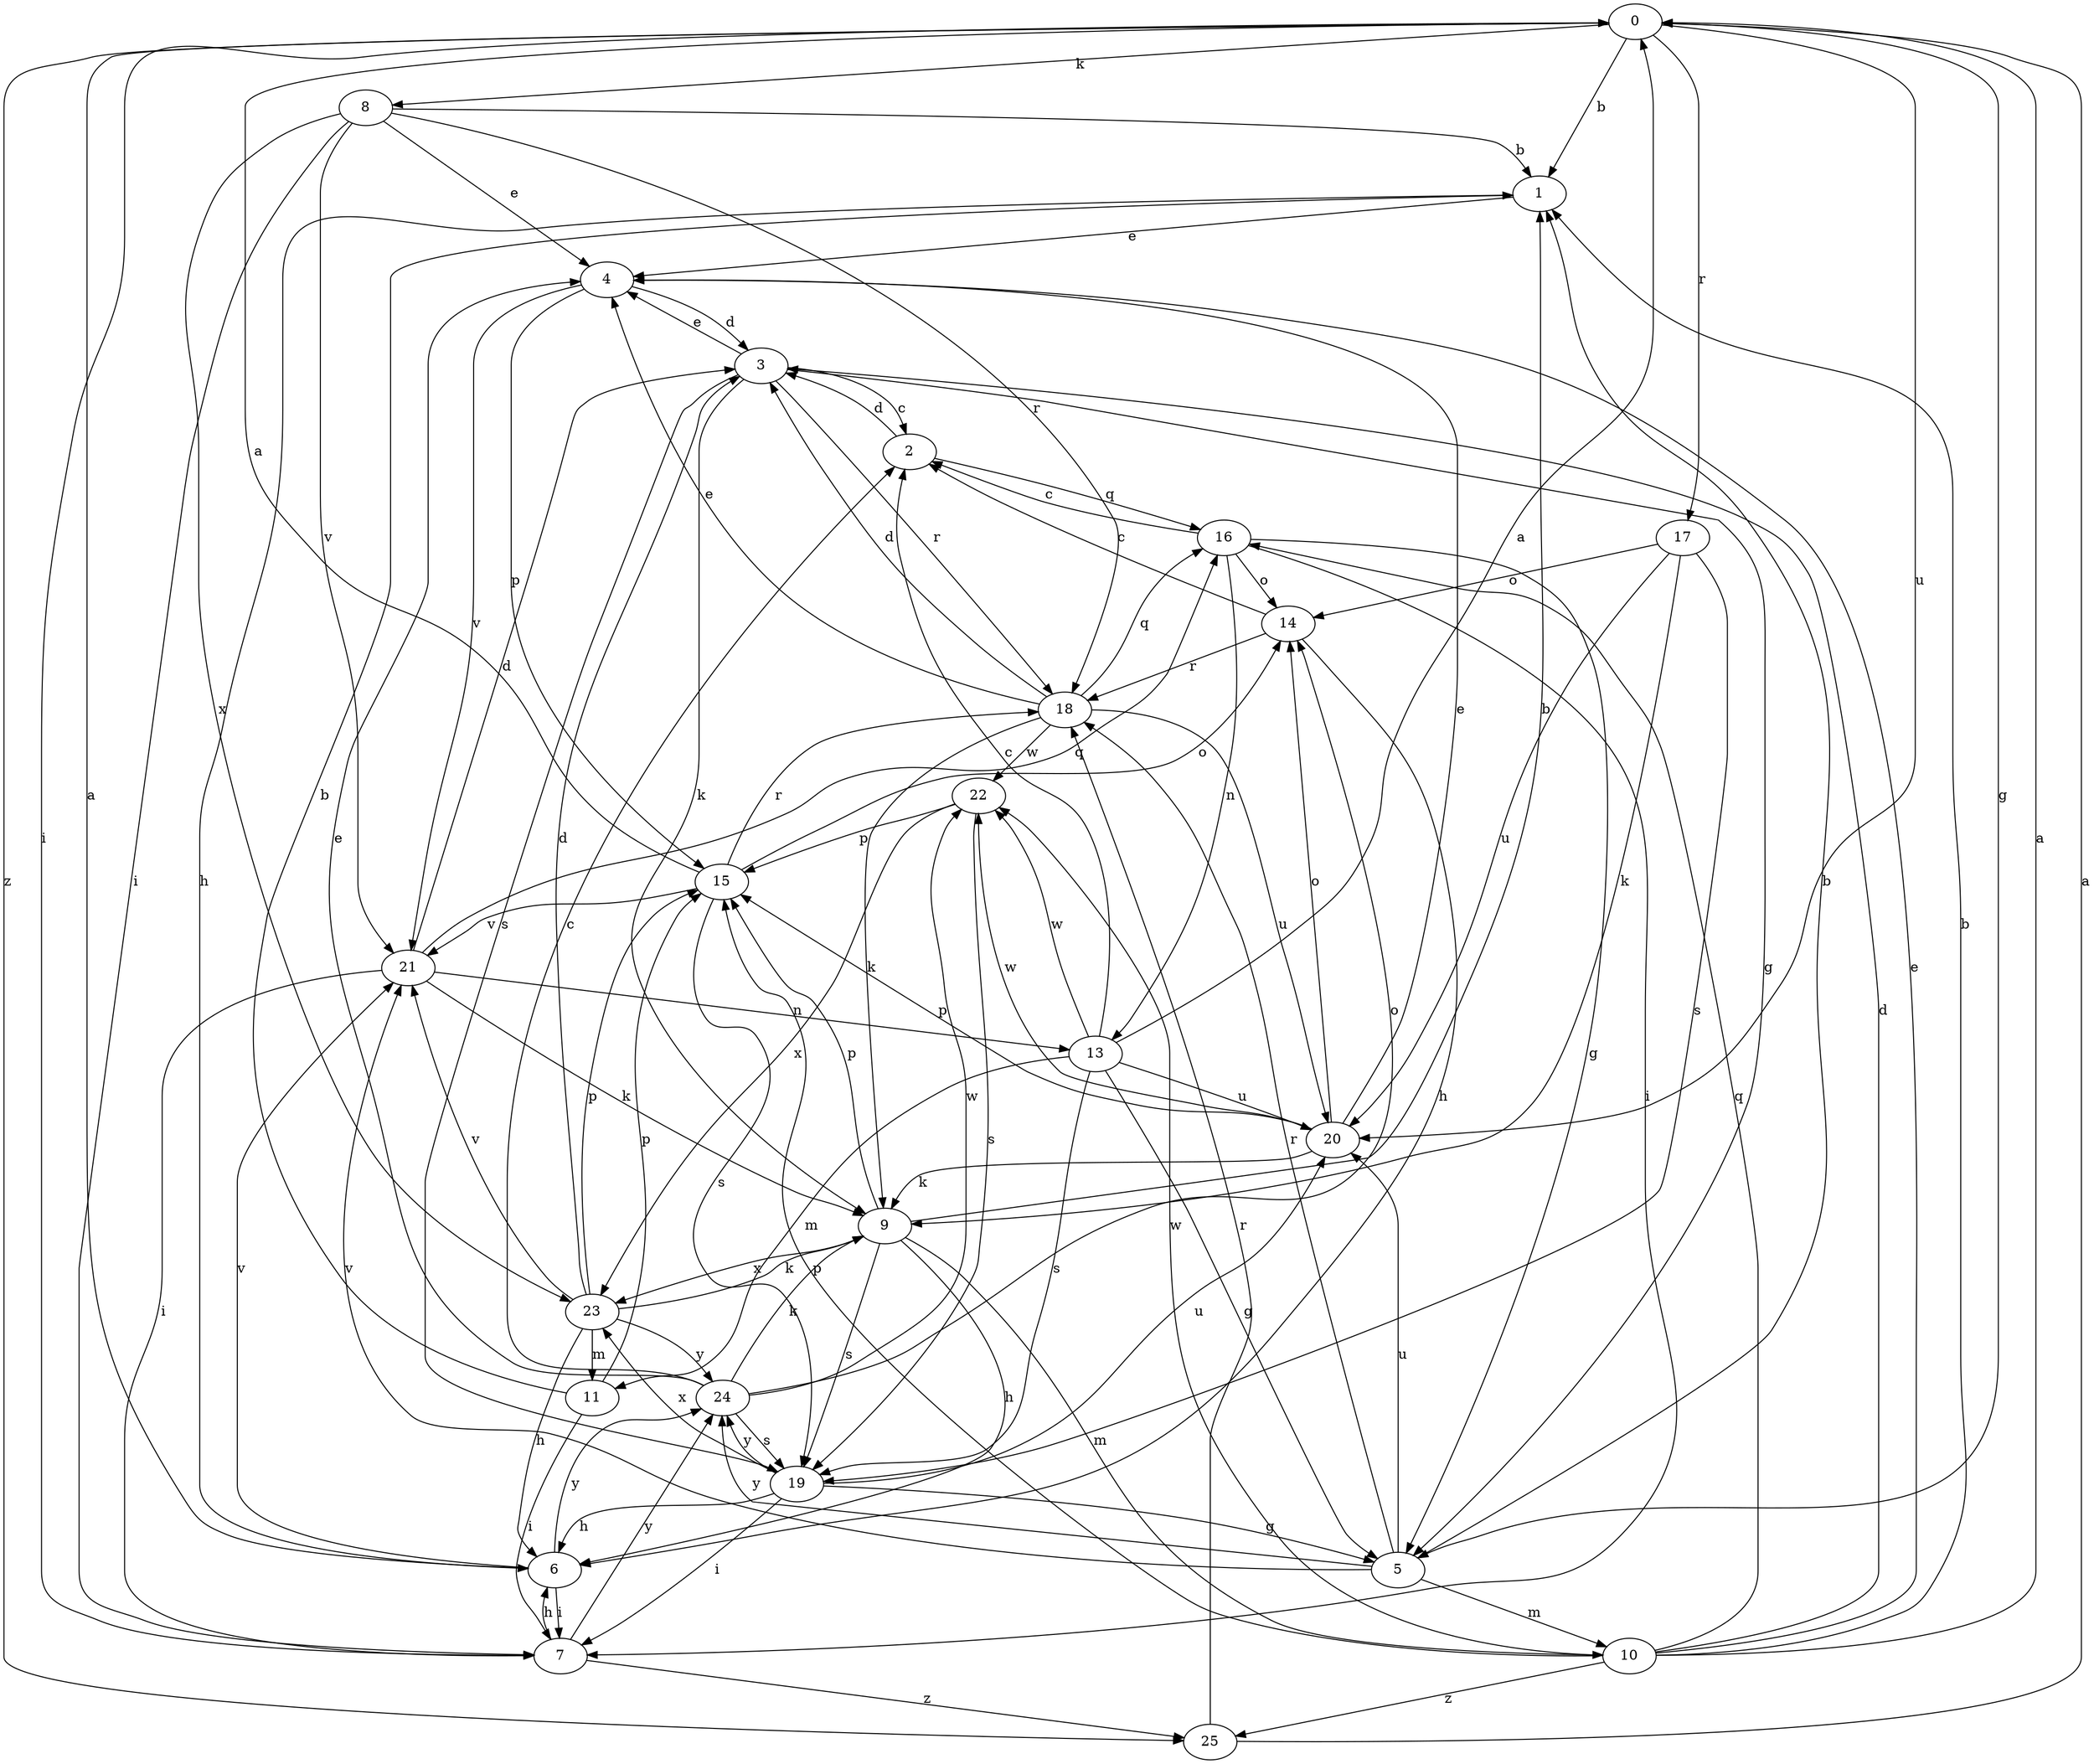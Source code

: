 strict digraph  {
0;
1;
2;
3;
4;
5;
6;
7;
8;
9;
10;
11;
13;
14;
15;
16;
17;
18;
19;
20;
21;
22;
23;
24;
25;
0 -> 1  [label=b];
0 -> 5  [label=g];
0 -> 7  [label=i];
0 -> 8  [label=k];
0 -> 17  [label=r];
0 -> 20  [label=u];
0 -> 25  [label=z];
1 -> 4  [label=e];
1 -> 6  [label=h];
2 -> 3  [label=d];
2 -> 16  [label=q];
3 -> 2  [label=c];
3 -> 4  [label=e];
3 -> 5  [label=g];
3 -> 9  [label=k];
3 -> 18  [label=r];
3 -> 19  [label=s];
4 -> 3  [label=d];
4 -> 15  [label=p];
4 -> 21  [label=v];
5 -> 1  [label=b];
5 -> 10  [label=m];
5 -> 18  [label=r];
5 -> 20  [label=u];
5 -> 21  [label=v];
5 -> 24  [label=y];
6 -> 0  [label=a];
6 -> 7  [label=i];
6 -> 21  [label=v];
6 -> 24  [label=y];
7 -> 6  [label=h];
7 -> 24  [label=y];
7 -> 25  [label=z];
8 -> 1  [label=b];
8 -> 4  [label=e];
8 -> 7  [label=i];
8 -> 18  [label=r];
8 -> 21  [label=v];
8 -> 23  [label=x];
9 -> 1  [label=b];
9 -> 6  [label=h];
9 -> 10  [label=m];
9 -> 15  [label=p];
9 -> 19  [label=s];
9 -> 23  [label=x];
10 -> 0  [label=a];
10 -> 1  [label=b];
10 -> 3  [label=d];
10 -> 4  [label=e];
10 -> 15  [label=p];
10 -> 16  [label=q];
10 -> 22  [label=w];
10 -> 25  [label=z];
11 -> 1  [label=b];
11 -> 7  [label=i];
11 -> 15  [label=p];
13 -> 0  [label=a];
13 -> 2  [label=c];
13 -> 5  [label=g];
13 -> 11  [label=m];
13 -> 19  [label=s];
13 -> 20  [label=u];
13 -> 22  [label=w];
14 -> 2  [label=c];
14 -> 6  [label=h];
14 -> 18  [label=r];
15 -> 0  [label=a];
15 -> 14  [label=o];
15 -> 18  [label=r];
15 -> 19  [label=s];
15 -> 21  [label=v];
16 -> 2  [label=c];
16 -> 5  [label=g];
16 -> 7  [label=i];
16 -> 13  [label=n];
16 -> 14  [label=o];
17 -> 9  [label=k];
17 -> 14  [label=o];
17 -> 19  [label=s];
17 -> 20  [label=u];
18 -> 3  [label=d];
18 -> 4  [label=e];
18 -> 9  [label=k];
18 -> 16  [label=q];
18 -> 20  [label=u];
18 -> 22  [label=w];
19 -> 5  [label=g];
19 -> 6  [label=h];
19 -> 7  [label=i];
19 -> 20  [label=u];
19 -> 23  [label=x];
19 -> 24  [label=y];
20 -> 4  [label=e];
20 -> 9  [label=k];
20 -> 14  [label=o];
20 -> 15  [label=p];
20 -> 22  [label=w];
21 -> 3  [label=d];
21 -> 7  [label=i];
21 -> 9  [label=k];
21 -> 13  [label=n];
21 -> 16  [label=q];
22 -> 15  [label=p];
22 -> 19  [label=s];
22 -> 23  [label=x];
23 -> 3  [label=d];
23 -> 6  [label=h];
23 -> 9  [label=k];
23 -> 11  [label=m];
23 -> 15  [label=p];
23 -> 21  [label=v];
23 -> 24  [label=y];
24 -> 2  [label=c];
24 -> 4  [label=e];
24 -> 9  [label=k];
24 -> 14  [label=o];
24 -> 19  [label=s];
24 -> 22  [label=w];
25 -> 0  [label=a];
25 -> 18  [label=r];
}
